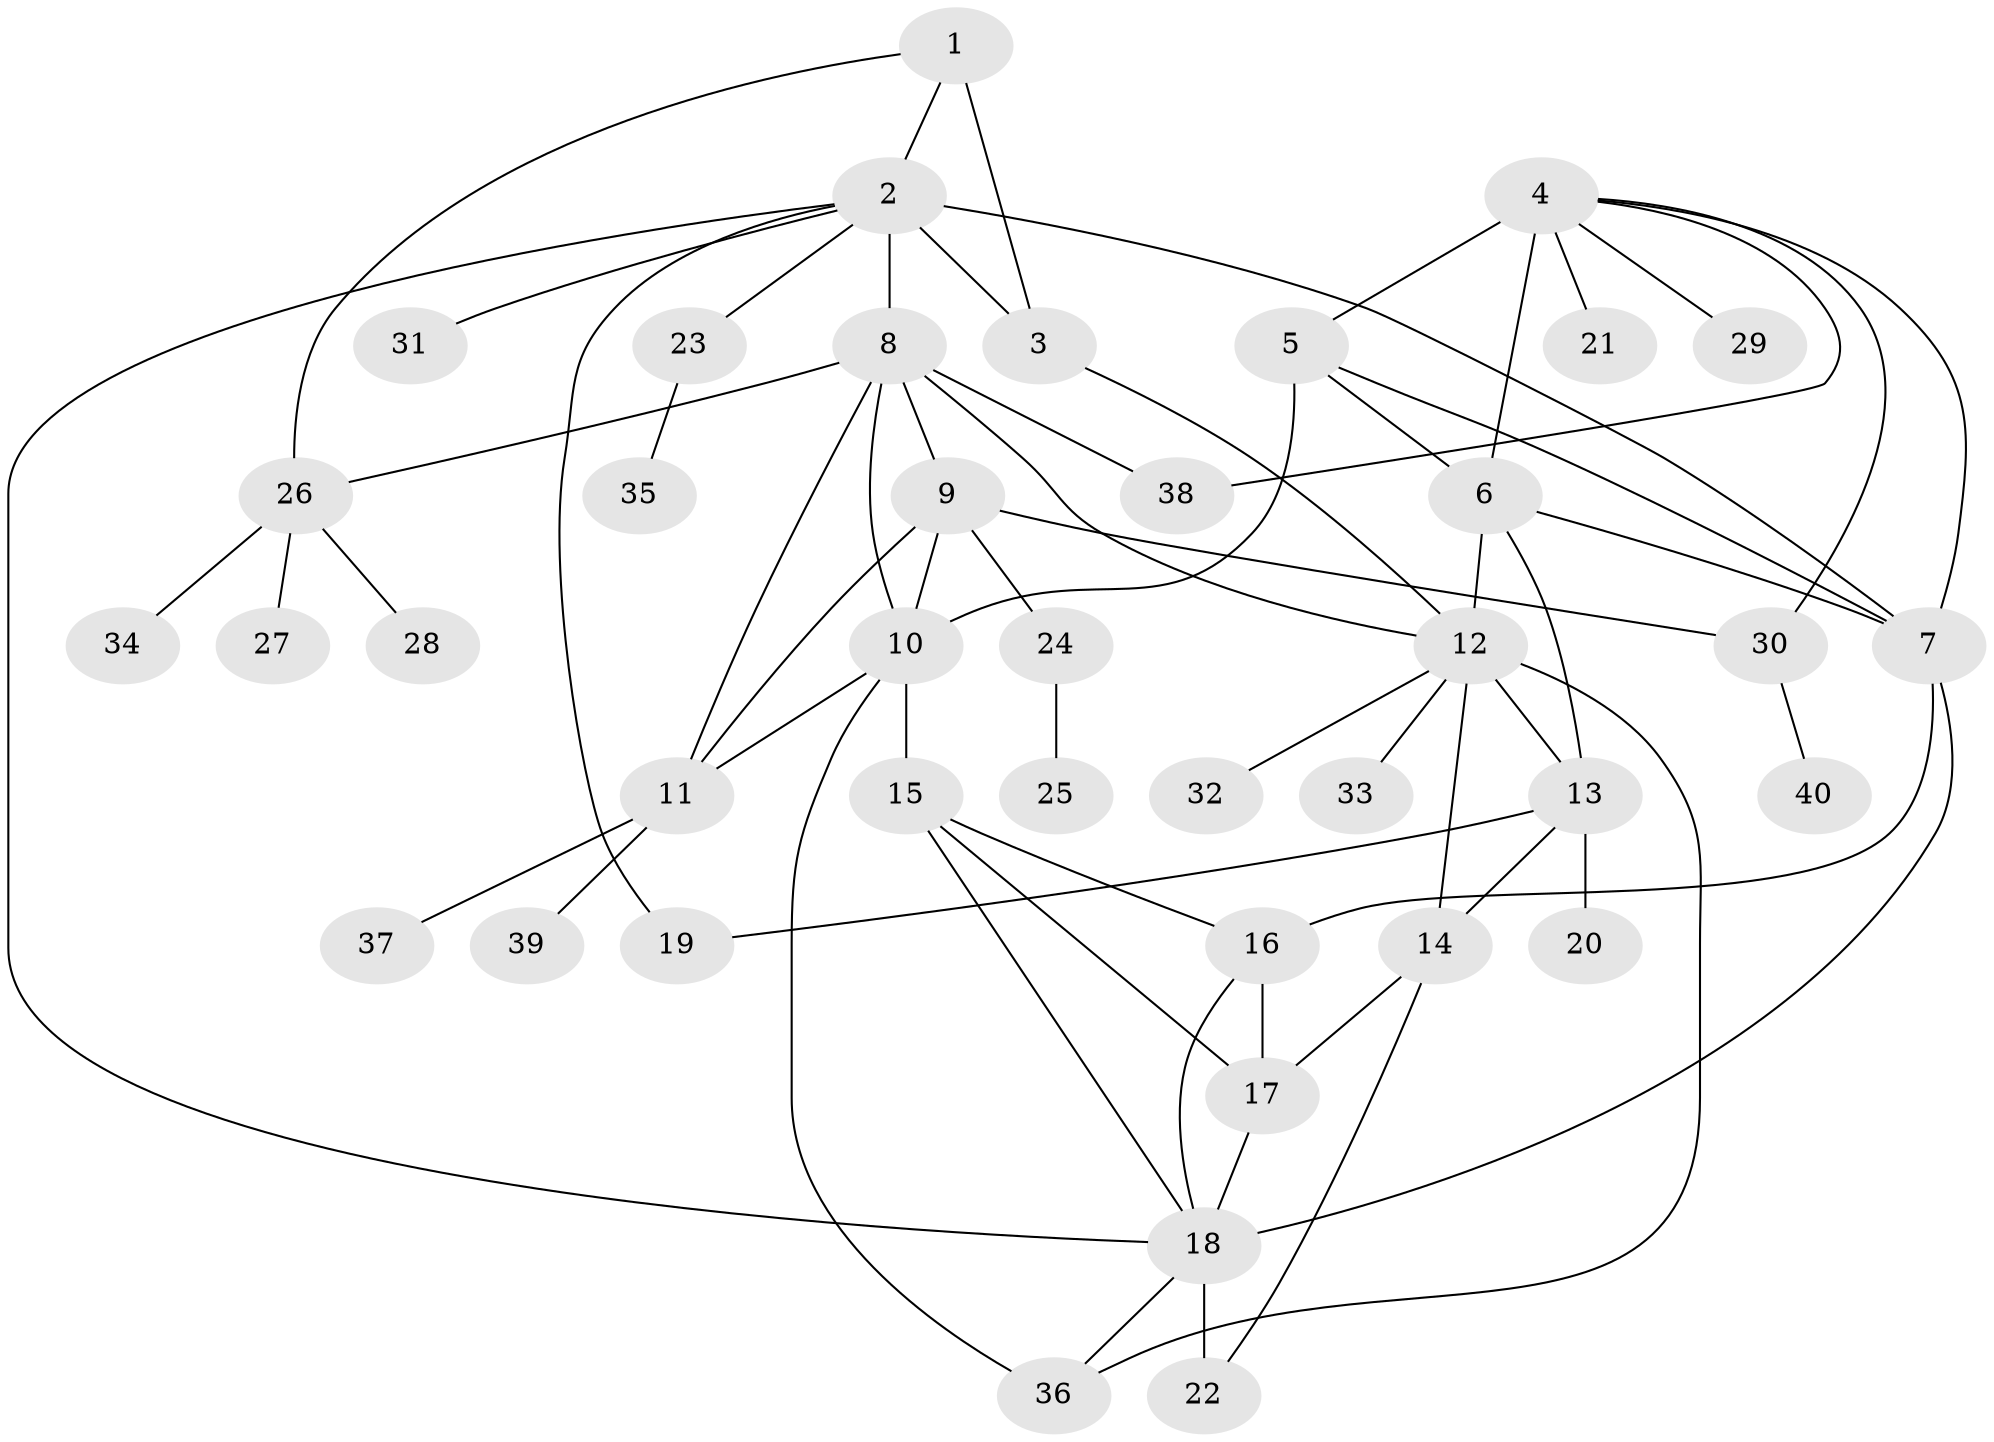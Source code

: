 // original degree distribution, {5: 0.0625, 10: 0.025, 3: 0.0375, 4: 0.075, 11: 0.025, 7: 0.0375, 8: 0.0125, 6: 0.0375, 2: 0.225, 1: 0.4625}
// Generated by graph-tools (version 1.1) at 2025/37/03/09/25 02:37:24]
// undirected, 40 vertices, 65 edges
graph export_dot {
graph [start="1"]
  node [color=gray90,style=filled];
  1;
  2;
  3;
  4;
  5;
  6;
  7;
  8;
  9;
  10;
  11;
  12;
  13;
  14;
  15;
  16;
  17;
  18;
  19;
  20;
  21;
  22;
  23;
  24;
  25;
  26;
  27;
  28;
  29;
  30;
  31;
  32;
  33;
  34;
  35;
  36;
  37;
  38;
  39;
  40;
  1 -- 2 [weight=1.0];
  1 -- 3 [weight=2.0];
  1 -- 26 [weight=1.0];
  2 -- 3 [weight=2.0];
  2 -- 7 [weight=1.0];
  2 -- 8 [weight=1.0];
  2 -- 18 [weight=1.0];
  2 -- 19 [weight=1.0];
  2 -- 23 [weight=1.0];
  2 -- 31 [weight=1.0];
  3 -- 12 [weight=1.0];
  4 -- 5 [weight=4.0];
  4 -- 6 [weight=1.0];
  4 -- 7 [weight=1.0];
  4 -- 21 [weight=1.0];
  4 -- 29 [weight=1.0];
  4 -- 30 [weight=1.0];
  4 -- 38 [weight=1.0];
  5 -- 6 [weight=1.0];
  5 -- 7 [weight=1.0];
  5 -- 10 [weight=2.0];
  6 -- 7 [weight=1.0];
  6 -- 12 [weight=1.0];
  6 -- 13 [weight=1.0];
  7 -- 16 [weight=1.0];
  7 -- 18 [weight=1.0];
  8 -- 9 [weight=4.0];
  8 -- 10 [weight=1.0];
  8 -- 11 [weight=1.0];
  8 -- 12 [weight=1.0];
  8 -- 26 [weight=1.0];
  8 -- 38 [weight=1.0];
  9 -- 10 [weight=1.0];
  9 -- 11 [weight=1.0];
  9 -- 24 [weight=1.0];
  9 -- 30 [weight=1.0];
  10 -- 11 [weight=1.0];
  10 -- 15 [weight=1.0];
  10 -- 36 [weight=1.0];
  11 -- 37 [weight=1.0];
  11 -- 39 [weight=1.0];
  12 -- 13 [weight=2.0];
  12 -- 14 [weight=2.0];
  12 -- 32 [weight=1.0];
  12 -- 33 [weight=1.0];
  12 -- 36 [weight=1.0];
  13 -- 14 [weight=1.0];
  13 -- 19 [weight=1.0];
  13 -- 20 [weight=1.0];
  14 -- 17 [weight=1.0];
  14 -- 22 [weight=1.0];
  15 -- 16 [weight=1.0];
  15 -- 17 [weight=1.0];
  15 -- 18 [weight=1.0];
  16 -- 17 [weight=2.0];
  16 -- 18 [weight=1.0];
  17 -- 18 [weight=1.0];
  18 -- 22 [weight=3.0];
  18 -- 36 [weight=1.0];
  23 -- 35 [weight=1.0];
  24 -- 25 [weight=2.0];
  26 -- 27 [weight=1.0];
  26 -- 28 [weight=1.0];
  26 -- 34 [weight=1.0];
  30 -- 40 [weight=1.0];
}
